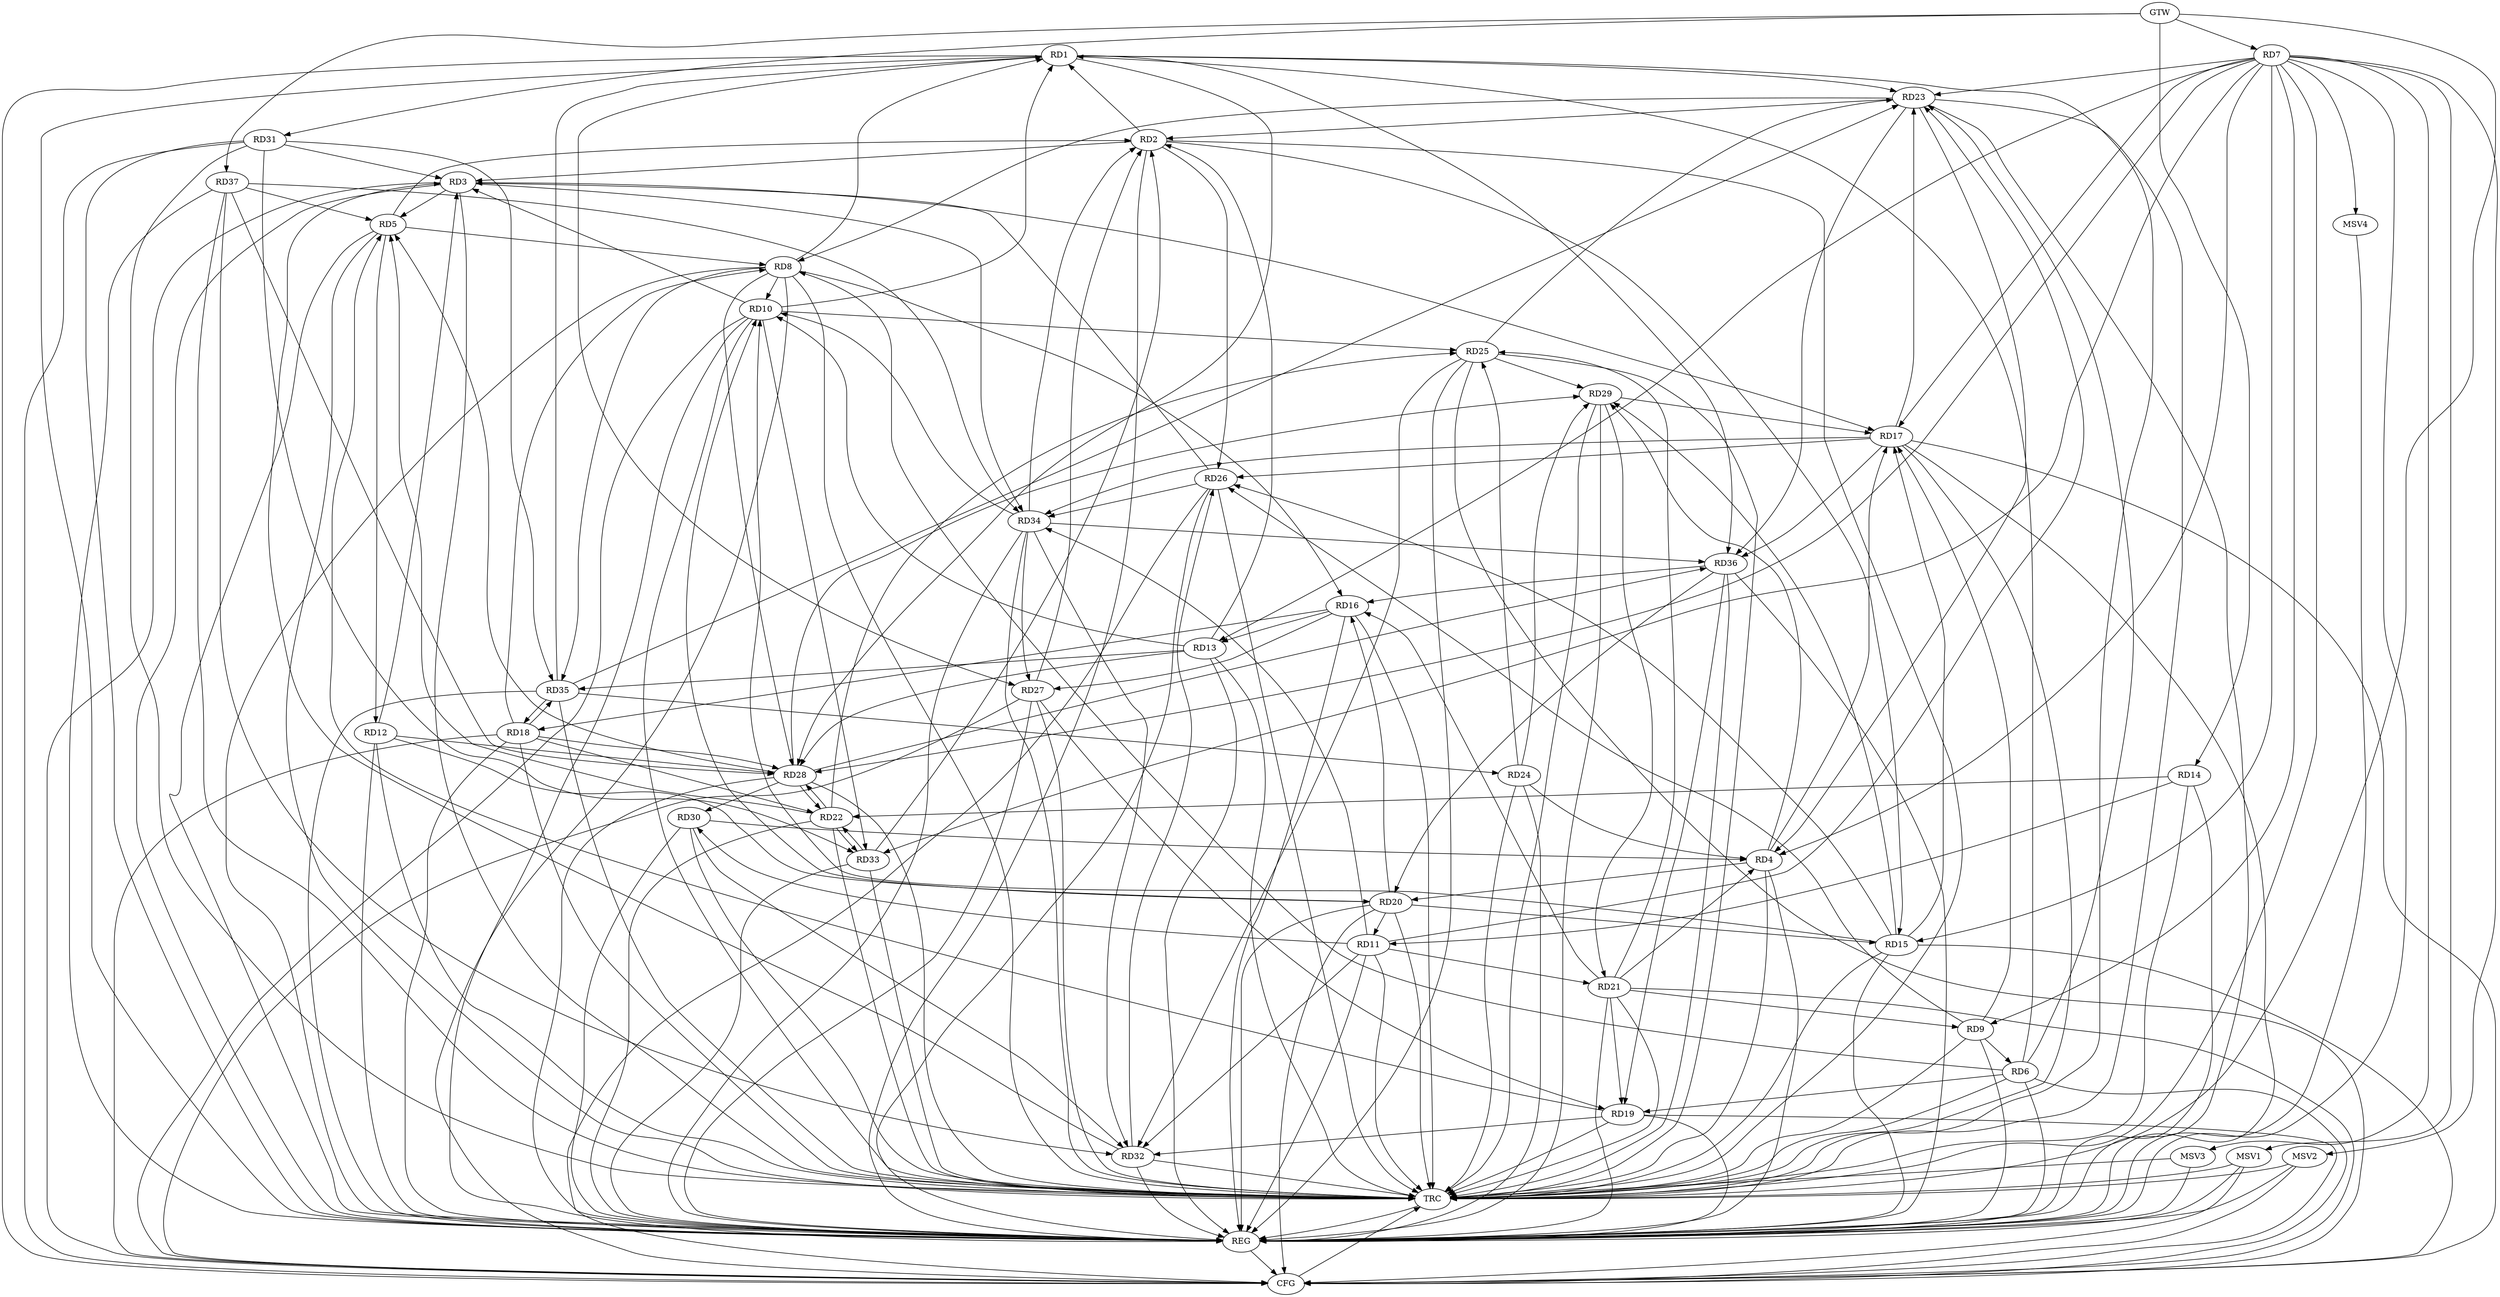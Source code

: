 strict digraph G {
  RD1 [ label="RD1" ];
  RD2 [ label="RD2" ];
  RD3 [ label="RD3" ];
  RD4 [ label="RD4" ];
  RD5 [ label="RD5" ];
  RD6 [ label="RD6" ];
  RD7 [ label="RD7" ];
  RD8 [ label="RD8" ];
  RD9 [ label="RD9" ];
  RD10 [ label="RD10" ];
  RD11 [ label="RD11" ];
  RD12 [ label="RD12" ];
  RD13 [ label="RD13" ];
  RD14 [ label="RD14" ];
  RD15 [ label="RD15" ];
  RD16 [ label="RD16" ];
  RD17 [ label="RD17" ];
  RD18 [ label="RD18" ];
  RD19 [ label="RD19" ];
  RD20 [ label="RD20" ];
  RD21 [ label="RD21" ];
  RD22 [ label="RD22" ];
  RD23 [ label="RD23" ];
  RD24 [ label="RD24" ];
  RD25 [ label="RD25" ];
  RD26 [ label="RD26" ];
  RD27 [ label="RD27" ];
  RD28 [ label="RD28" ];
  RD29 [ label="RD29" ];
  RD30 [ label="RD30" ];
  RD31 [ label="RD31" ];
  RD32 [ label="RD32" ];
  RD33 [ label="RD33" ];
  RD34 [ label="RD34" ];
  RD35 [ label="RD35" ];
  RD36 [ label="RD36" ];
  RD37 [ label="RD37" ];
  GTW [ label="GTW" ];
  REG [ label="REG" ];
  CFG [ label="CFG" ];
  TRC [ label="TRC" ];
  MSV1 [ label="MSV1" ];
  MSV2 [ label="MSV2" ];
  MSV3 [ label="MSV3" ];
  MSV4 [ label="MSV4" ];
  RD2 -> RD1;
  RD6 -> RD1;
  RD8 -> RD1;
  RD10 -> RD1;
  RD1 -> RD23;
  RD1 -> RD27;
  RD1 -> RD28;
  RD35 -> RD1;
  RD1 -> RD36;
  RD2 -> RD3;
  RD5 -> RD2;
  RD13 -> RD2;
  RD2 -> RD15;
  RD23 -> RD2;
  RD2 -> RD26;
  RD27 -> RD2;
  RD33 -> RD2;
  RD34 -> RD2;
  RD3 -> RD5;
  RD10 -> RD3;
  RD12 -> RD3;
  RD3 -> RD17;
  RD26 -> RD3;
  RD31 -> RD3;
  RD32 -> RD3;
  RD3 -> RD34;
  RD7 -> RD4;
  RD4 -> RD17;
  RD4 -> RD20;
  RD21 -> RD4;
  RD23 -> RD4;
  RD24 -> RD4;
  RD4 -> RD29;
  RD30 -> RD4;
  RD5 -> RD8;
  RD5 -> RD12;
  RD19 -> RD5;
  RD22 -> RD5;
  RD28 -> RD5;
  RD37 -> RD5;
  RD6 -> RD8;
  RD9 -> RD6;
  RD6 -> RD19;
  RD6 -> RD23;
  RD7 -> RD9;
  RD7 -> RD13;
  RD7 -> RD15;
  RD7 -> RD17;
  RD7 -> RD23;
  RD7 -> RD28;
  RD7 -> RD33;
  RD8 -> RD10;
  RD8 -> RD16;
  RD18 -> RD8;
  RD23 -> RD8;
  RD8 -> RD28;
  RD8 -> RD35;
  RD9 -> RD17;
  RD21 -> RD9;
  RD9 -> RD26;
  RD13 -> RD10;
  RD15 -> RD10;
  RD20 -> RD10;
  RD10 -> RD25;
  RD10 -> RD33;
  RD34 -> RD10;
  RD14 -> RD11;
  RD20 -> RD11;
  RD11 -> RD21;
  RD11 -> RD23;
  RD11 -> RD30;
  RD11 -> RD32;
  RD11 -> RD34;
  RD12 -> RD20;
  RD12 -> RD28;
  RD16 -> RD13;
  RD13 -> RD28;
  RD13 -> RD35;
  RD14 -> RD22;
  RD15 -> RD17;
  RD20 -> RD15;
  RD15 -> RD26;
  RD15 -> RD29;
  RD16 -> RD18;
  RD20 -> RD16;
  RD21 -> RD16;
  RD16 -> RD27;
  RD36 -> RD16;
  RD17 -> RD23;
  RD17 -> RD26;
  RD29 -> RD17;
  RD17 -> RD34;
  RD17 -> RD36;
  RD18 -> RD22;
  RD18 -> RD28;
  RD18 -> RD35;
  RD35 -> RD18;
  RD21 -> RD19;
  RD27 -> RD19;
  RD19 -> RD32;
  RD36 -> RD19;
  RD36 -> RD20;
  RD21 -> RD25;
  RD29 -> RD21;
  RD22 -> RD25;
  RD22 -> RD28;
  RD28 -> RD22;
  RD22 -> RD33;
  RD33 -> RD22;
  RD25 -> RD23;
  RD35 -> RD23;
  RD23 -> RD36;
  RD24 -> RD25;
  RD24 -> RD29;
  RD35 -> RD24;
  RD25 -> RD29;
  RD25 -> RD32;
  RD32 -> RD26;
  RD26 -> RD34;
  RD34 -> RD27;
  RD28 -> RD29;
  RD28 -> RD30;
  RD28 -> RD36;
  RD37 -> RD28;
  RD30 -> RD32;
  RD31 -> RD33;
  RD31 -> RD35;
  RD34 -> RD32;
  RD37 -> RD32;
  RD34 -> RD36;
  RD37 -> RD34;
  GTW -> RD7;
  GTW -> RD14;
  GTW -> RD31;
  GTW -> RD37;
  RD1 -> REG;
  RD2 -> REG;
  RD3 -> REG;
  RD4 -> REG;
  RD5 -> REG;
  RD6 -> REG;
  RD7 -> REG;
  RD8 -> REG;
  RD9 -> REG;
  RD10 -> REG;
  RD11 -> REG;
  RD12 -> REG;
  RD13 -> REG;
  RD14 -> REG;
  RD15 -> REG;
  RD16 -> REG;
  RD17 -> REG;
  RD18 -> REG;
  RD19 -> REG;
  RD20 -> REG;
  RD21 -> REG;
  RD22 -> REG;
  RD23 -> REG;
  RD24 -> REG;
  RD25 -> REG;
  RD26 -> REG;
  RD27 -> REG;
  RD28 -> REG;
  RD29 -> REG;
  RD30 -> REG;
  RD31 -> REG;
  RD32 -> REG;
  RD33 -> REG;
  RD34 -> REG;
  RD35 -> REG;
  RD36 -> REG;
  RD37 -> REG;
  RD18 -> CFG;
  RD19 -> CFG;
  RD10 -> CFG;
  RD8 -> CFG;
  RD25 -> CFG;
  RD15 -> CFG;
  RD1 -> CFG;
  RD3 -> CFG;
  RD31 -> CFG;
  RD20 -> CFG;
  RD26 -> CFG;
  RD27 -> CFG;
  RD21 -> CFG;
  RD17 -> CFG;
  RD6 -> CFG;
  REG -> CFG;
  RD1 -> TRC;
  RD2 -> TRC;
  RD3 -> TRC;
  RD4 -> TRC;
  RD5 -> TRC;
  RD6 -> TRC;
  RD7 -> TRC;
  RD8 -> TRC;
  RD9 -> TRC;
  RD10 -> TRC;
  RD11 -> TRC;
  RD12 -> TRC;
  RD13 -> TRC;
  RD14 -> TRC;
  RD15 -> TRC;
  RD16 -> TRC;
  RD17 -> TRC;
  RD18 -> TRC;
  RD19 -> TRC;
  RD20 -> TRC;
  RD21 -> TRC;
  RD22 -> TRC;
  RD23 -> TRC;
  RD24 -> TRC;
  RD25 -> TRC;
  RD26 -> TRC;
  RD27 -> TRC;
  RD28 -> TRC;
  RD29 -> TRC;
  RD30 -> TRC;
  RD31 -> TRC;
  RD32 -> TRC;
  RD33 -> TRC;
  RD34 -> TRC;
  RD35 -> TRC;
  RD36 -> TRC;
  RD37 -> TRC;
  GTW -> TRC;
  CFG -> TRC;
  TRC -> REG;
  RD7 -> MSV1;
  MSV1 -> REG;
  MSV1 -> TRC;
  MSV1 -> CFG;
  RD7 -> MSV2;
  MSV2 -> REG;
  MSV2 -> TRC;
  MSV2 -> CFG;
  RD7 -> MSV3;
  MSV3 -> REG;
  MSV3 -> TRC;
  RD7 -> MSV4;
  MSV4 -> REG;
}
